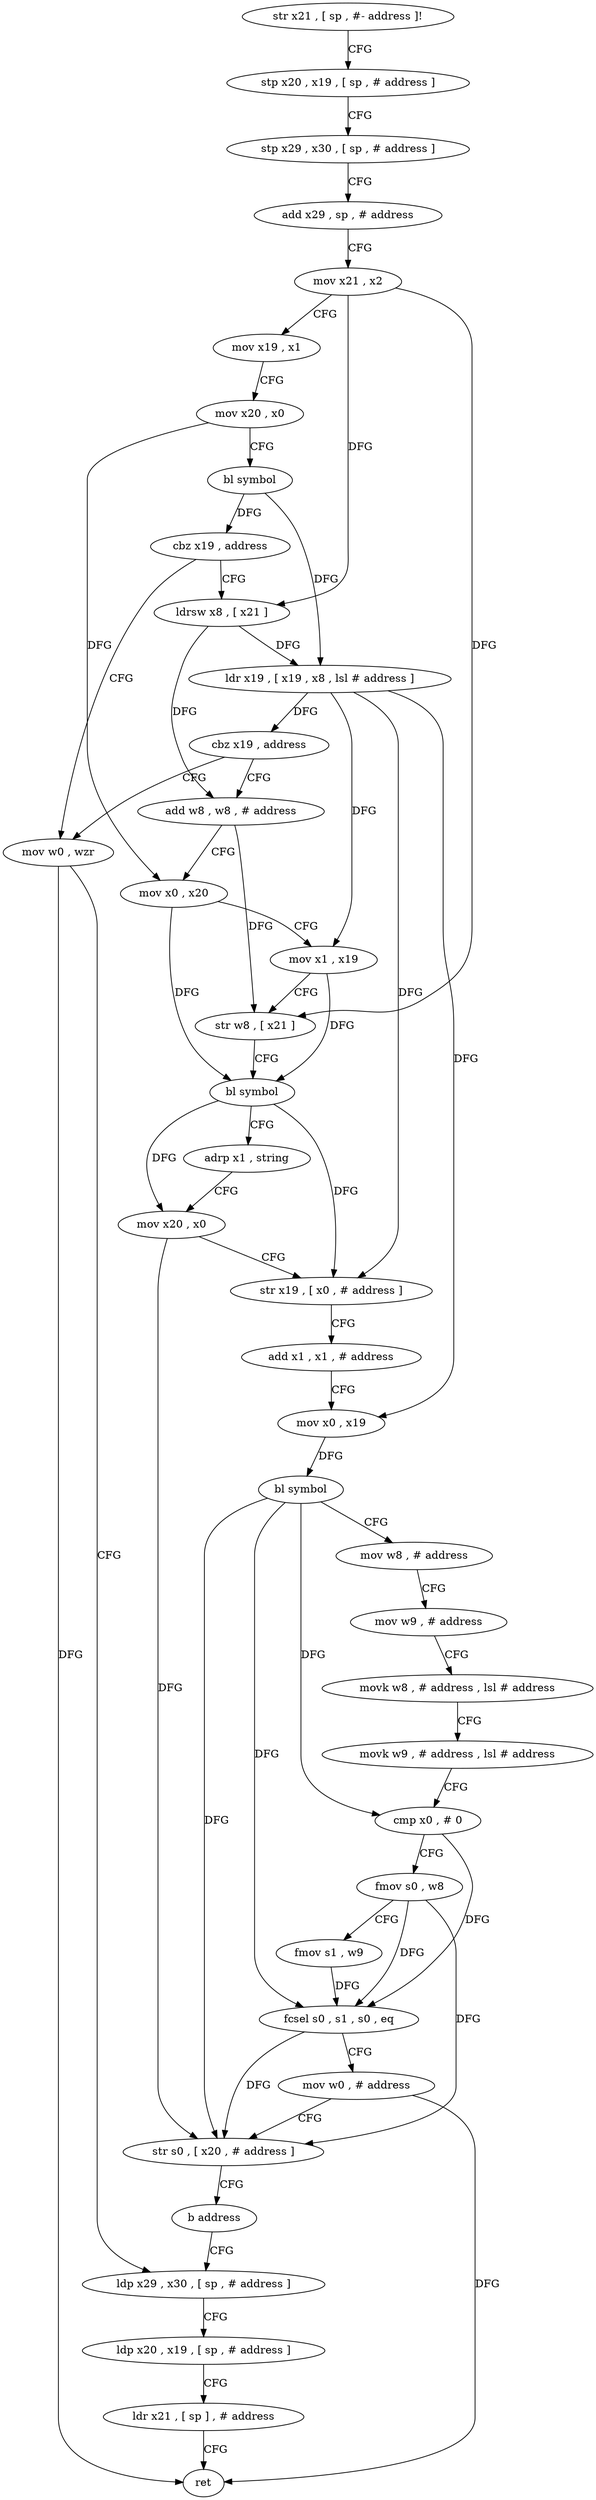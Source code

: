 digraph "func" {
"4249500" [label = "str x21 , [ sp , #- address ]!" ]
"4249504" [label = "stp x20 , x19 , [ sp , # address ]" ]
"4249508" [label = "stp x29 , x30 , [ sp , # address ]" ]
"4249512" [label = "add x29 , sp , # address" ]
"4249516" [label = "mov x21 , x2" ]
"4249520" [label = "mov x19 , x1" ]
"4249524" [label = "mov x20 , x0" ]
"4249528" [label = "bl symbol" ]
"4249532" [label = "cbz x19 , address" ]
"4249636" [label = "mov w0 , wzr" ]
"4249536" [label = "ldrsw x8 , [ x21 ]" ]
"4249640" [label = "ldp x29 , x30 , [ sp , # address ]" ]
"4249540" [label = "ldr x19 , [ x19 , x8 , lsl # address ]" ]
"4249544" [label = "cbz x19 , address" ]
"4249548" [label = "add w8 , w8 , # address" ]
"4249552" [label = "mov x0 , x20" ]
"4249556" [label = "mov x1 , x19" ]
"4249560" [label = "str w8 , [ x21 ]" ]
"4249564" [label = "bl symbol" ]
"4249568" [label = "adrp x1 , string" ]
"4249572" [label = "mov x20 , x0" ]
"4249576" [label = "str x19 , [ x0 , # address ]" ]
"4249580" [label = "add x1 , x1 , # address" ]
"4249584" [label = "mov x0 , x19" ]
"4249588" [label = "bl symbol" ]
"4249592" [label = "mov w8 , # address" ]
"4249596" [label = "mov w9 , # address" ]
"4249600" [label = "movk w8 , # address , lsl # address" ]
"4249604" [label = "movk w9 , # address , lsl # address" ]
"4249608" [label = "cmp x0 , # 0" ]
"4249612" [label = "fmov s0 , w8" ]
"4249616" [label = "fmov s1 , w9" ]
"4249620" [label = "fcsel s0 , s1 , s0 , eq" ]
"4249624" [label = "mov w0 , # address" ]
"4249628" [label = "str s0 , [ x20 , # address ]" ]
"4249632" [label = "b address" ]
"4249644" [label = "ldp x20 , x19 , [ sp , # address ]" ]
"4249648" [label = "ldr x21 , [ sp ] , # address" ]
"4249652" [label = "ret" ]
"4249500" -> "4249504" [ label = "CFG" ]
"4249504" -> "4249508" [ label = "CFG" ]
"4249508" -> "4249512" [ label = "CFG" ]
"4249512" -> "4249516" [ label = "CFG" ]
"4249516" -> "4249520" [ label = "CFG" ]
"4249516" -> "4249536" [ label = "DFG" ]
"4249516" -> "4249560" [ label = "DFG" ]
"4249520" -> "4249524" [ label = "CFG" ]
"4249524" -> "4249528" [ label = "CFG" ]
"4249524" -> "4249552" [ label = "DFG" ]
"4249528" -> "4249532" [ label = "DFG" ]
"4249528" -> "4249540" [ label = "DFG" ]
"4249532" -> "4249636" [ label = "CFG" ]
"4249532" -> "4249536" [ label = "CFG" ]
"4249636" -> "4249640" [ label = "CFG" ]
"4249636" -> "4249652" [ label = "DFG" ]
"4249536" -> "4249540" [ label = "DFG" ]
"4249536" -> "4249548" [ label = "DFG" ]
"4249640" -> "4249644" [ label = "CFG" ]
"4249540" -> "4249544" [ label = "DFG" ]
"4249540" -> "4249556" [ label = "DFG" ]
"4249540" -> "4249576" [ label = "DFG" ]
"4249540" -> "4249584" [ label = "DFG" ]
"4249544" -> "4249636" [ label = "CFG" ]
"4249544" -> "4249548" [ label = "CFG" ]
"4249548" -> "4249552" [ label = "CFG" ]
"4249548" -> "4249560" [ label = "DFG" ]
"4249552" -> "4249556" [ label = "CFG" ]
"4249552" -> "4249564" [ label = "DFG" ]
"4249556" -> "4249560" [ label = "CFG" ]
"4249556" -> "4249564" [ label = "DFG" ]
"4249560" -> "4249564" [ label = "CFG" ]
"4249564" -> "4249568" [ label = "CFG" ]
"4249564" -> "4249572" [ label = "DFG" ]
"4249564" -> "4249576" [ label = "DFG" ]
"4249568" -> "4249572" [ label = "CFG" ]
"4249572" -> "4249576" [ label = "CFG" ]
"4249572" -> "4249628" [ label = "DFG" ]
"4249576" -> "4249580" [ label = "CFG" ]
"4249580" -> "4249584" [ label = "CFG" ]
"4249584" -> "4249588" [ label = "DFG" ]
"4249588" -> "4249592" [ label = "CFG" ]
"4249588" -> "4249608" [ label = "DFG" ]
"4249588" -> "4249620" [ label = "DFG" ]
"4249588" -> "4249628" [ label = "DFG" ]
"4249592" -> "4249596" [ label = "CFG" ]
"4249596" -> "4249600" [ label = "CFG" ]
"4249600" -> "4249604" [ label = "CFG" ]
"4249604" -> "4249608" [ label = "CFG" ]
"4249608" -> "4249612" [ label = "CFG" ]
"4249608" -> "4249620" [ label = "DFG" ]
"4249612" -> "4249616" [ label = "CFG" ]
"4249612" -> "4249620" [ label = "DFG" ]
"4249612" -> "4249628" [ label = "DFG" ]
"4249616" -> "4249620" [ label = "DFG" ]
"4249620" -> "4249624" [ label = "CFG" ]
"4249620" -> "4249628" [ label = "DFG" ]
"4249624" -> "4249628" [ label = "CFG" ]
"4249624" -> "4249652" [ label = "DFG" ]
"4249628" -> "4249632" [ label = "CFG" ]
"4249632" -> "4249640" [ label = "CFG" ]
"4249644" -> "4249648" [ label = "CFG" ]
"4249648" -> "4249652" [ label = "CFG" ]
}
